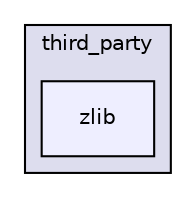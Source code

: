digraph "src/third_party/orsa-fundamental_1.0/src/third_party/zlib" {
  compound=true
  node [ fontsize="10", fontname="Helvetica"];
  edge [ labelfontsize="10", labelfontname="Helvetica"];
  subgraph clusterdir_4a27f9e785ec53a1db7bb603f435ba9e {
    graph [ bgcolor="#ddddee", pencolor="black", label="third_party" fontname="Helvetica", fontsize="10", URL="dir_4a27f9e785ec53a1db7bb603f435ba9e.html"]
  dir_2910c9ac85f44f915dd90e40c7fc2929 [shape=box, label="zlib", style="filled", fillcolor="#eeeeff", pencolor="black", URL="dir_2910c9ac85f44f915dd90e40c7fc2929.html"];
  }
}
